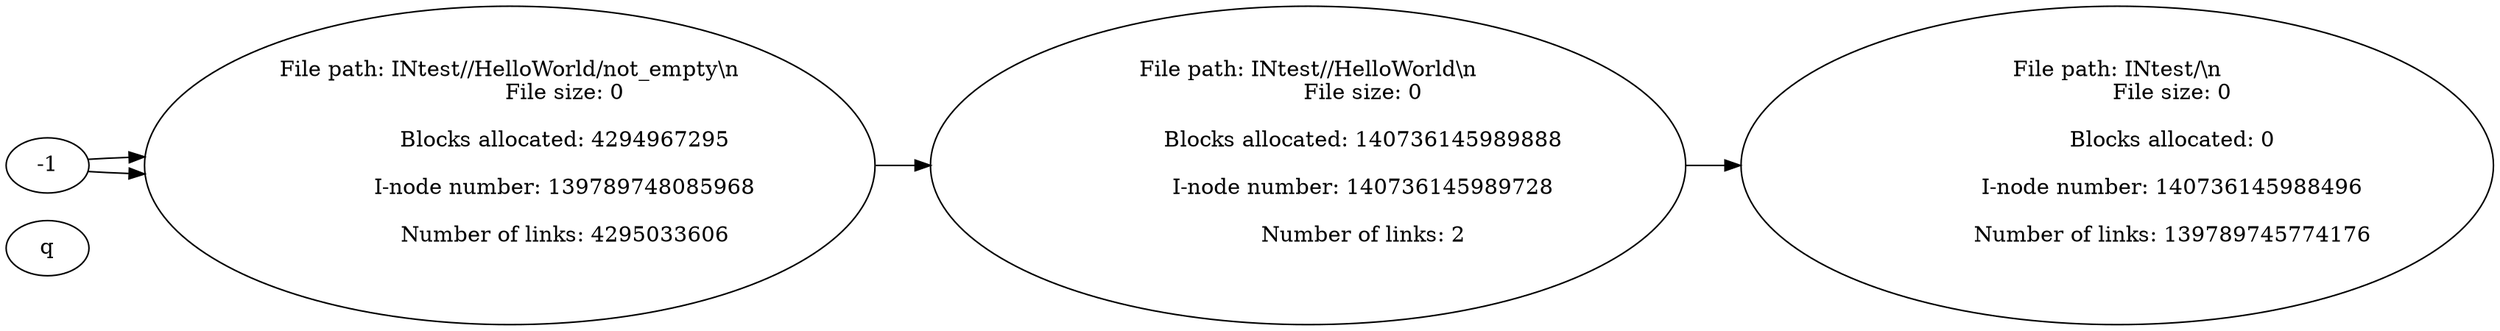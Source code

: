 digraph inode_graph{
	rankdir=LR
	node [shape=oval];
q-1 -> q0;
	q0 [ label = "File path: INtest/\\n
		File size: 0\n
		Blocks allocated: 0\n
		I-node number: 140736145988496\n
		Number of links: 139789745774176\n
"	]

q1 -> q2;
	q2 [ label = "File path: INtest/\\n
		File size: 0\n
		Blocks allocated: 0\n
		I-node number: 140736145988496\n
		Number of links: 139789745774176\n
"	]

q0 -> q1;
	q1 [ label = "File path: INtest//HelloWorld\\n
		File size: 0\n
		Blocks allocated: 140736145989888\n
		I-node number: 140736145989728\n
		Number of links: 2\n
"	]

q-1 -> q0;
	q0 [ label = "File path: INtest//HelloWorld/not_empty\\n
		File size: 0\n
		Blocks allocated: 4294967295\n
		I-node number: 139789748085968\n
		Number of links: 4295033606\n
"	]

}
